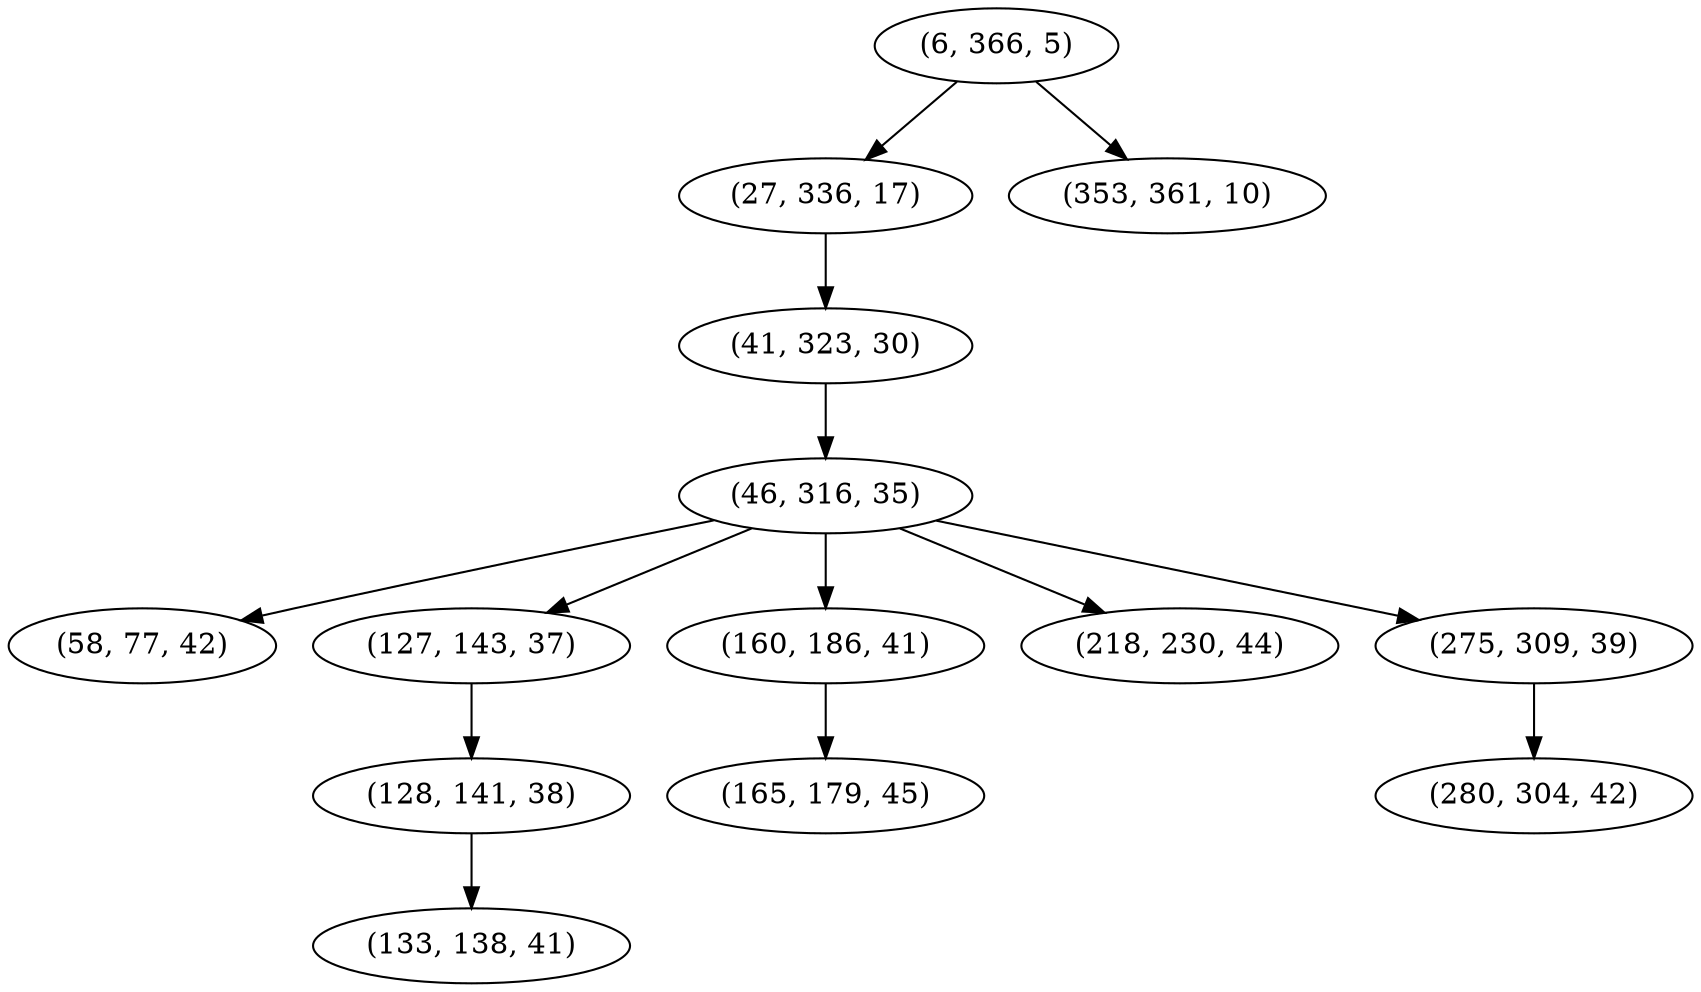 digraph tree {
    "(6, 366, 5)";
    "(27, 336, 17)";
    "(41, 323, 30)";
    "(46, 316, 35)";
    "(58, 77, 42)";
    "(127, 143, 37)";
    "(128, 141, 38)";
    "(133, 138, 41)";
    "(160, 186, 41)";
    "(165, 179, 45)";
    "(218, 230, 44)";
    "(275, 309, 39)";
    "(280, 304, 42)";
    "(353, 361, 10)";
    "(6, 366, 5)" -> "(27, 336, 17)";
    "(6, 366, 5)" -> "(353, 361, 10)";
    "(27, 336, 17)" -> "(41, 323, 30)";
    "(41, 323, 30)" -> "(46, 316, 35)";
    "(46, 316, 35)" -> "(58, 77, 42)";
    "(46, 316, 35)" -> "(127, 143, 37)";
    "(46, 316, 35)" -> "(160, 186, 41)";
    "(46, 316, 35)" -> "(218, 230, 44)";
    "(46, 316, 35)" -> "(275, 309, 39)";
    "(127, 143, 37)" -> "(128, 141, 38)";
    "(128, 141, 38)" -> "(133, 138, 41)";
    "(160, 186, 41)" -> "(165, 179, 45)";
    "(275, 309, 39)" -> "(280, 304, 42)";
}
